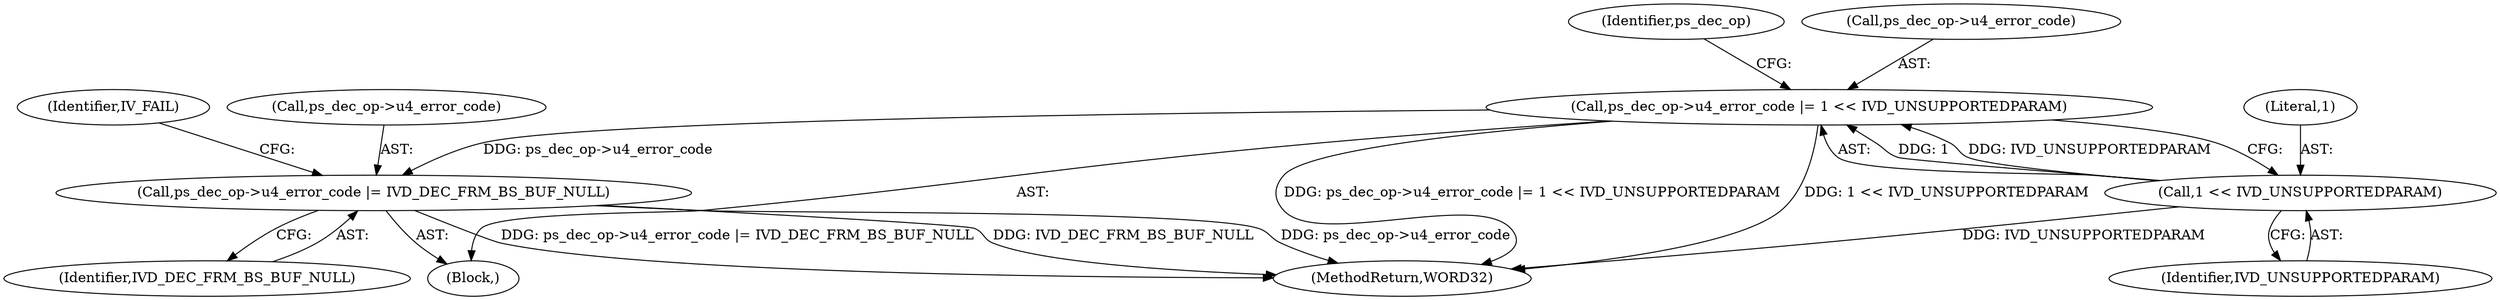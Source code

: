 digraph "0_Android_7554755536019e439433c515eeb44e701fb3bfb2@pointer" {
"1000273" [label="(Call,ps_dec_op->u4_error_code |= IVD_DEC_FRM_BS_BUF_NULL)"];
"1000266" [label="(Call,ps_dec_op->u4_error_code |= 1 << IVD_UNSUPPORTEDPARAM)"];
"1000270" [label="(Call,1 << IVD_UNSUPPORTEDPARAM)"];
"1000279" [label="(Identifier,IV_FAIL)"];
"1000266" [label="(Call,ps_dec_op->u4_error_code |= 1 << IVD_UNSUPPORTEDPARAM)"];
"1000270" [label="(Call,1 << IVD_UNSUPPORTEDPARAM)"];
"1000274" [label="(Call,ps_dec_op->u4_error_code)"];
"1000265" [label="(Block,)"];
"1000275" [label="(Identifier,ps_dec_op)"];
"1000272" [label="(Identifier,IVD_UNSUPPORTEDPARAM)"];
"1000277" [label="(Identifier,IVD_DEC_FRM_BS_BUF_NULL)"];
"1000271" [label="(Literal,1)"];
"1000267" [label="(Call,ps_dec_op->u4_error_code)"];
"1002129" [label="(MethodReturn,WORD32)"];
"1000273" [label="(Call,ps_dec_op->u4_error_code |= IVD_DEC_FRM_BS_BUF_NULL)"];
"1000273" -> "1000265"  [label="AST: "];
"1000273" -> "1000277"  [label="CFG: "];
"1000274" -> "1000273"  [label="AST: "];
"1000277" -> "1000273"  [label="AST: "];
"1000279" -> "1000273"  [label="CFG: "];
"1000273" -> "1002129"  [label="DDG: ps_dec_op->u4_error_code"];
"1000273" -> "1002129"  [label="DDG: ps_dec_op->u4_error_code |= IVD_DEC_FRM_BS_BUF_NULL"];
"1000273" -> "1002129"  [label="DDG: IVD_DEC_FRM_BS_BUF_NULL"];
"1000266" -> "1000273"  [label="DDG: ps_dec_op->u4_error_code"];
"1000266" -> "1000265"  [label="AST: "];
"1000266" -> "1000270"  [label="CFG: "];
"1000267" -> "1000266"  [label="AST: "];
"1000270" -> "1000266"  [label="AST: "];
"1000275" -> "1000266"  [label="CFG: "];
"1000266" -> "1002129"  [label="DDG: ps_dec_op->u4_error_code |= 1 << IVD_UNSUPPORTEDPARAM"];
"1000266" -> "1002129"  [label="DDG: 1 << IVD_UNSUPPORTEDPARAM"];
"1000270" -> "1000266"  [label="DDG: 1"];
"1000270" -> "1000266"  [label="DDG: IVD_UNSUPPORTEDPARAM"];
"1000270" -> "1000272"  [label="CFG: "];
"1000271" -> "1000270"  [label="AST: "];
"1000272" -> "1000270"  [label="AST: "];
"1000270" -> "1002129"  [label="DDG: IVD_UNSUPPORTEDPARAM"];
}
